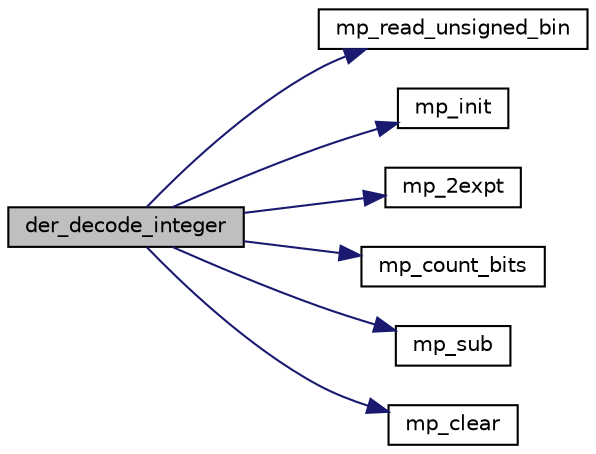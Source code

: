 digraph G
{
  edge [fontname="Helvetica",fontsize="10",labelfontname="Helvetica",labelfontsize="10"];
  node [fontname="Helvetica",fontsize="10",shape=record];
  rankdir="LR";
  Node1 [label="der_decode_integer",height=0.2,width=0.4,color="black", fillcolor="grey75", style="filled" fontcolor="black"];
  Node1 -> Node2 [color="midnightblue",fontsize="10",style="solid",fontname="Helvetica"];
  Node2 [label="mp_read_unsigned_bin",height=0.2,width=0.4,color="black", fillcolor="white", style="filled",URL="$tommath_8h.html#aa3a21edbce3e2999ca57b2386119fed1"];
  Node1 -> Node3 [color="midnightblue",fontsize="10",style="solid",fontname="Helvetica"];
  Node3 [label="mp_init",height=0.2,width=0.4,color="black", fillcolor="white", style="filled",URL="$tommath_8h.html#af40a43523654299f5178fb2d2d0c2211"];
  Node1 -> Node4 [color="midnightblue",fontsize="10",style="solid",fontname="Helvetica"];
  Node4 [label="mp_2expt",height=0.2,width=0.4,color="black", fillcolor="white", style="filled",URL="$tommath_8h.html#a69d3ce673029f1a9f47df8e5422a9188"];
  Node1 -> Node5 [color="midnightblue",fontsize="10",style="solid",fontname="Helvetica"];
  Node5 [label="mp_count_bits",height=0.2,width=0.4,color="black", fillcolor="white", style="filled",URL="$tommath_8h.html#a67778f2e786a0a42a4e32adb5bf12653"];
  Node1 -> Node6 [color="midnightblue",fontsize="10",style="solid",fontname="Helvetica"];
  Node6 [label="mp_sub",height=0.2,width=0.4,color="black", fillcolor="white", style="filled",URL="$tommath_8h.html#a3c73e1c78e711390c214f6aaf6edd1bd"];
  Node1 -> Node7 [color="midnightblue",fontsize="10",style="solid",fontname="Helvetica"];
  Node7 [label="mp_clear",height=0.2,width=0.4,color="black", fillcolor="white", style="filled",URL="$tommath_8h.html#a0d8af25cba8b03d5bc1256ef40e7a9a4"];
}
